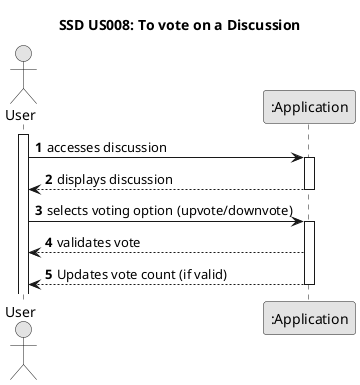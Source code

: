 @startuml
skinparam monochrome true
skinparam packageStyle rectangle
skinparam shadowing false

title SSD US008: To vote on a Discussion 

autonumber

actor "User" as User
participant ":Application" as System

activate User

    User -> System : accesses discussion
    activate System

        System --> User : displays discussion
    deactivate System

    User -> System : selects voting option (upvote/downvote)
    activate System

        System --> User : validates vote

        System --> User : Updates vote count (if valid)
    deactivate System
@enduml